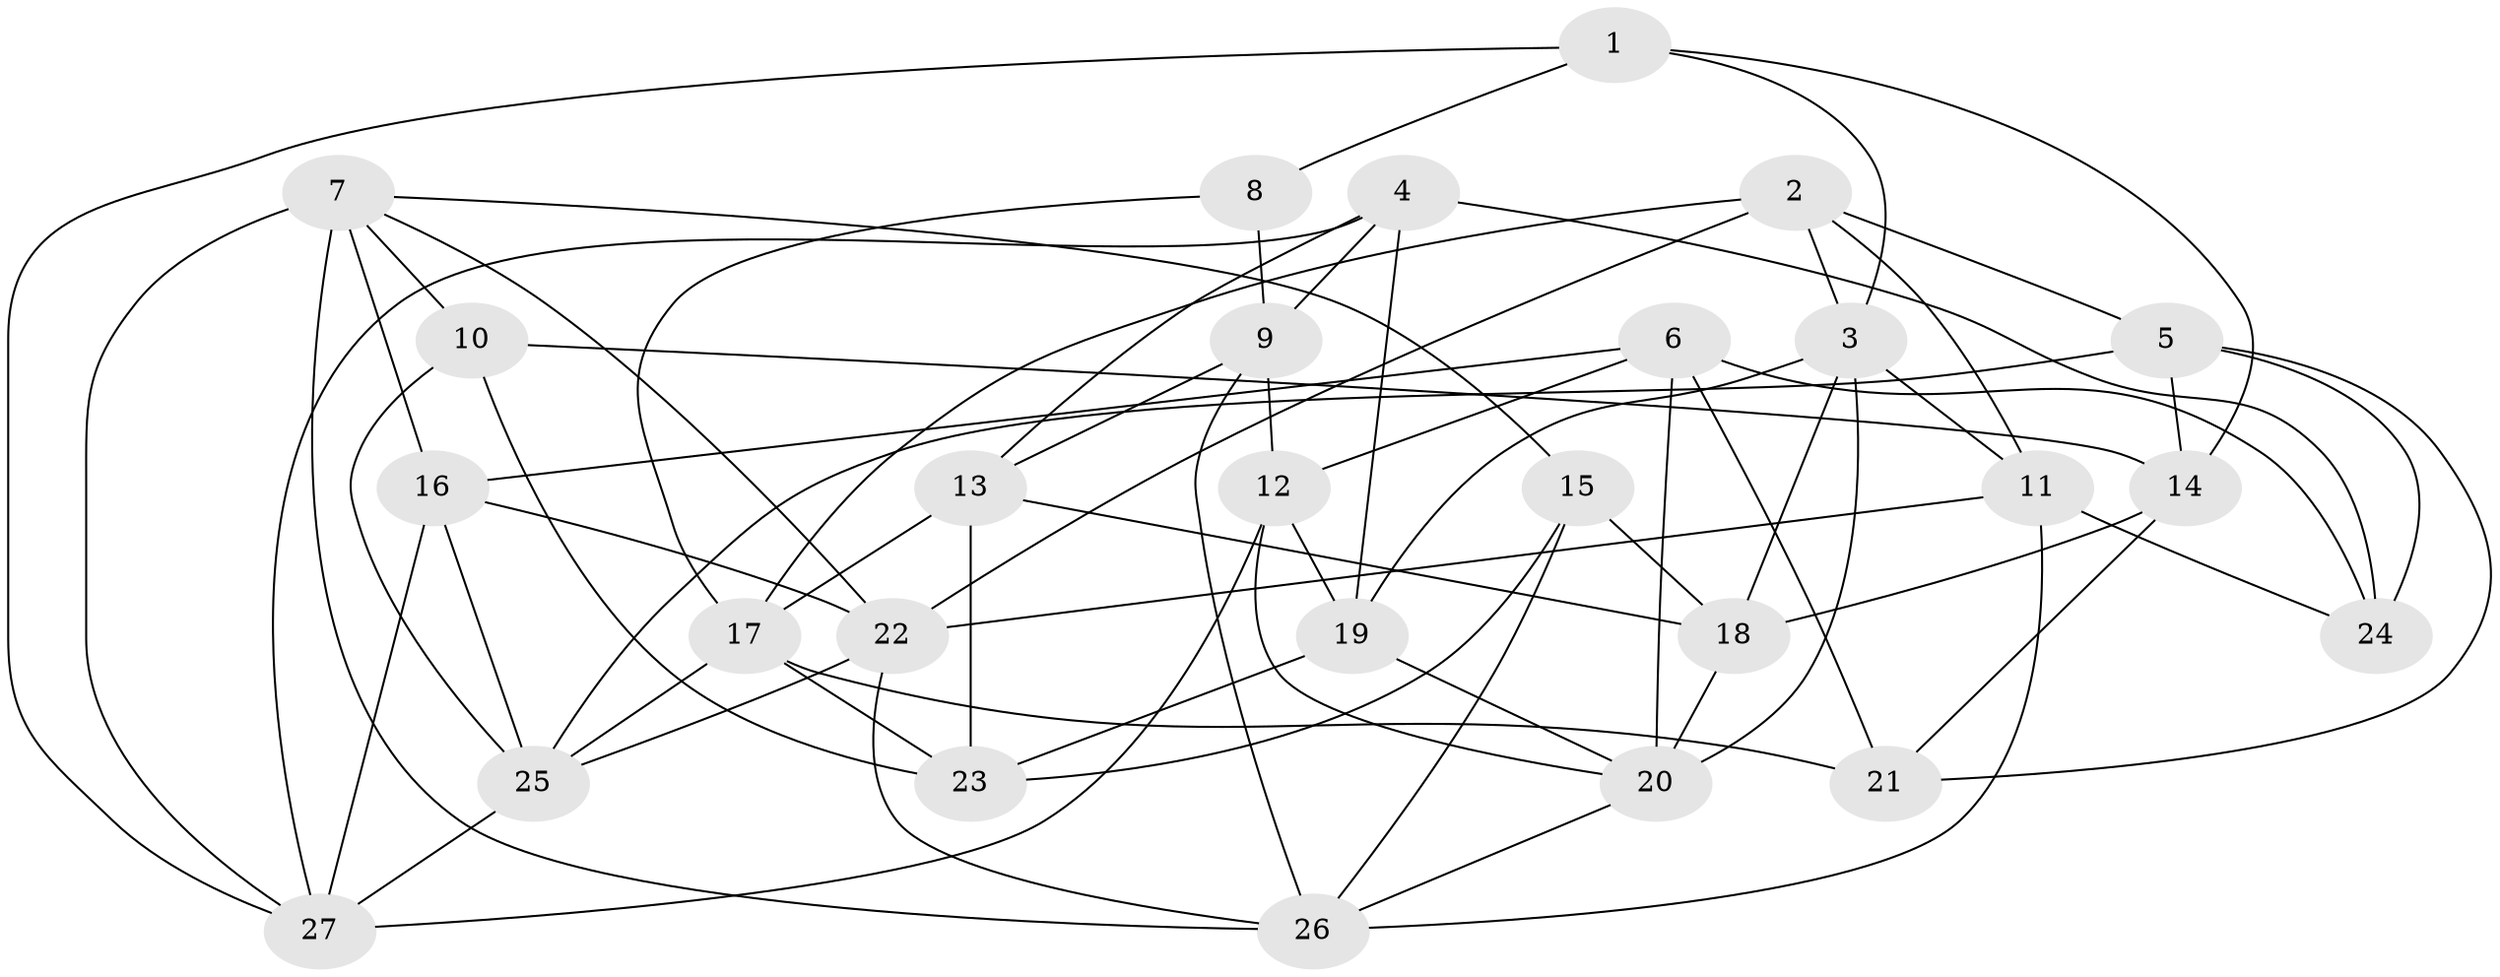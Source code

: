 // original degree distribution, {4: 1.0}
// Generated by graph-tools (version 1.1) at 2025/03/03/09/25 03:03:02]
// undirected, 27 vertices, 68 edges
graph export_dot {
graph [start="1"]
  node [color=gray90,style=filled];
  1;
  2;
  3;
  4;
  5;
  6;
  7;
  8;
  9;
  10;
  11;
  12;
  13;
  14;
  15;
  16;
  17;
  18;
  19;
  20;
  21;
  22;
  23;
  24;
  25;
  26;
  27;
  1 -- 3 [weight=1.0];
  1 -- 8 [weight=2.0];
  1 -- 14 [weight=2.0];
  1 -- 27 [weight=1.0];
  2 -- 3 [weight=1.0];
  2 -- 5 [weight=1.0];
  2 -- 11 [weight=2.0];
  2 -- 17 [weight=1.0];
  2 -- 22 [weight=1.0];
  3 -- 11 [weight=1.0];
  3 -- 18 [weight=1.0];
  3 -- 19 [weight=1.0];
  3 -- 20 [weight=1.0];
  4 -- 9 [weight=1.0];
  4 -- 13 [weight=1.0];
  4 -- 19 [weight=1.0];
  4 -- 24 [weight=2.0];
  4 -- 27 [weight=1.0];
  5 -- 14 [weight=1.0];
  5 -- 21 [weight=1.0];
  5 -- 24 [weight=2.0];
  5 -- 25 [weight=1.0];
  6 -- 12 [weight=1.0];
  6 -- 16 [weight=2.0];
  6 -- 20 [weight=1.0];
  6 -- 21 [weight=1.0];
  6 -- 24 [weight=1.0];
  7 -- 10 [weight=1.0];
  7 -- 15 [weight=1.0];
  7 -- 16 [weight=1.0];
  7 -- 22 [weight=1.0];
  7 -- 26 [weight=1.0];
  7 -- 27 [weight=1.0];
  8 -- 9 [weight=1.0];
  8 -- 17 [weight=1.0];
  9 -- 12 [weight=2.0];
  9 -- 13 [weight=1.0];
  9 -- 26 [weight=1.0];
  10 -- 14 [weight=1.0];
  10 -- 23 [weight=1.0];
  10 -- 25 [weight=1.0];
  11 -- 22 [weight=1.0];
  11 -- 24 [weight=1.0];
  11 -- 26 [weight=1.0];
  12 -- 19 [weight=1.0];
  12 -- 20 [weight=1.0];
  12 -- 27 [weight=1.0];
  13 -- 17 [weight=1.0];
  13 -- 18 [weight=2.0];
  13 -- 23 [weight=1.0];
  14 -- 18 [weight=1.0];
  14 -- 21 [weight=1.0];
  15 -- 18 [weight=1.0];
  15 -- 23 [weight=1.0];
  15 -- 26 [weight=1.0];
  16 -- 22 [weight=1.0];
  16 -- 25 [weight=1.0];
  16 -- 27 [weight=1.0];
  17 -- 21 [weight=1.0];
  17 -- 23 [weight=1.0];
  17 -- 25 [weight=1.0];
  18 -- 20 [weight=1.0];
  19 -- 20 [weight=1.0];
  19 -- 23 [weight=2.0];
  20 -- 26 [weight=1.0];
  22 -- 25 [weight=1.0];
  22 -- 26 [weight=1.0];
  25 -- 27 [weight=1.0];
}
